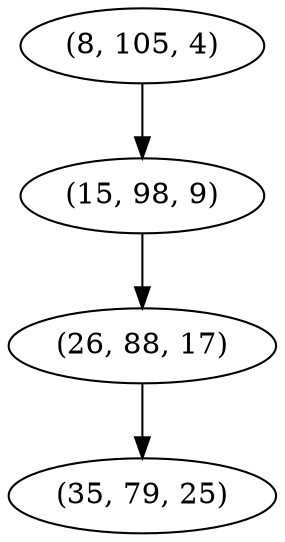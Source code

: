 digraph tree {
    "(8, 105, 4)";
    "(15, 98, 9)";
    "(26, 88, 17)";
    "(35, 79, 25)";
    "(8, 105, 4)" -> "(15, 98, 9)";
    "(15, 98, 9)" -> "(26, 88, 17)";
    "(26, 88, 17)" -> "(35, 79, 25)";
}
